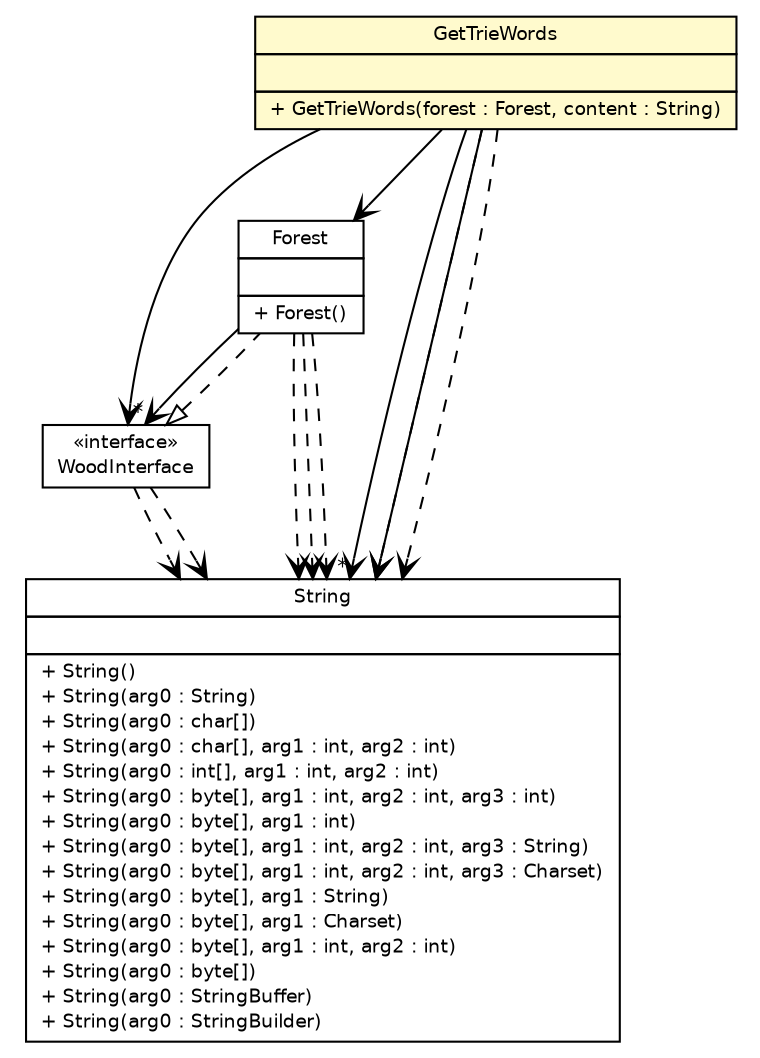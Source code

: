 #!/usr/local/bin/dot
#
# Class diagram 
# Generated by UmlGraph version 4.6 (http://www.spinellis.gr/sw/umlgraph)
#

digraph G {
	edge [fontname="Helvetica",fontsize=10,labelfontname="Helvetica",labelfontsize=10];
	node [fontname="Helvetica",fontsize=10,shape=plaintext];
	// org.soul.treeSplit.Forest
	c8185 [label=<<table border="0" cellborder="1" cellspacing="0" cellpadding="2" port="p" href="./Forest.html">
		<tr><td><table border="0" cellspacing="0" cellpadding="1">
			<tr><td> Forest </td></tr>
		</table></td></tr>
		<tr><td><table border="0" cellspacing="0" cellpadding="1">
			<tr><td align="left">  </td></tr>
		</table></td></tr>
		<tr><td><table border="0" cellspacing="0" cellpadding="1">
			<tr><td align="left"> + Forest() </td></tr>
		</table></td></tr>
		</table>>, fontname="Helvetica", fontcolor="black", fontsize=9.0];
	// org.soul.treeSplit.WoodInterface
	c8189 [label=<<table border="0" cellborder="1" cellspacing="0" cellpadding="2" port="p" href="./WoodInterface.html">
		<tr><td><table border="0" cellspacing="0" cellpadding="1">
			<tr><td> &laquo;interface&raquo; </td></tr>
			<tr><td> WoodInterface </td></tr>
		</table></td></tr>
		</table>>, fontname="Helvetica", fontcolor="black", fontsize=9.0];
	// org.soul.treeSplit.GetTrieWords
	c8191 [label=<<table border="0" cellborder="1" cellspacing="0" cellpadding="2" port="p" bgcolor="lemonChiffon" href="./GetTrieWords.html">
		<tr><td><table border="0" cellspacing="0" cellpadding="1">
			<tr><td> GetTrieWords </td></tr>
		</table></td></tr>
		<tr><td><table border="0" cellspacing="0" cellpadding="1">
			<tr><td align="left">  </td></tr>
		</table></td></tr>
		<tr><td><table border="0" cellspacing="0" cellpadding="1">
			<tr><td align="left"> + GetTrieWords(forest : Forest, content : String) </td></tr>
		</table></td></tr>
		</table>>, fontname="Helvetica", fontcolor="black", fontsize=9.0];
	//org.soul.treeSplit.Forest implements org.soul.treeSplit.WoodInterface
	c8189:p -> c8185:p [dir=back,arrowtail=empty,style=dashed];
	// org.soul.treeSplit.Forest NAVASSOC org.soul.treeSplit.WoodInterface
	c8185:p -> c8189:p [taillabel="", label="", headlabel="*", fontname="Helvetica", fontcolor="black", fontsize=10.0, color="black", arrowhead=open];
	// org.soul.treeSplit.GetTrieWords NAVASSOC org.soul.treeSplit.Forest
	c8191:p -> c8185:p [taillabel="", label="", headlabel="", fontname="Helvetica", fontcolor="black", fontsize=10.0, color="black", arrowhead=open];
	// org.soul.treeSplit.GetTrieWords NAVASSOC java.lang.String
	c8191:p -> c8213:p [taillabel="", label="", headlabel="", fontname="Helvetica", fontcolor="black", fontsize=10.0, color="black", arrowhead=open];
	// org.soul.treeSplit.GetTrieWords NAVASSOC java.lang.String
	c8191:p -> c8213:p [taillabel="", label="", headlabel="*", fontname="Helvetica", fontcolor="black", fontsize=10.0, color="black", arrowhead=open];
	// org.soul.treeSplit.GetTrieWords NAVASSOC org.soul.treeSplit.WoodInterface
	c8191:p -> c8189:p [taillabel="", label="", headlabel="", fontname="Helvetica", fontcolor="black", fontsize=10.0, color="black", arrowhead=open];
	// org.soul.treeSplit.Forest DEPEND java.lang.String
	c8185:p -> c8213:p [taillabel="", label="", headlabel="", fontname="Helvetica", fontcolor="black", fontsize=10.0, color="black", arrowhead=open, style=dashed];
	// org.soul.treeSplit.Forest DEPEND java.lang.String
	c8185:p -> c8213:p [taillabel="", label="", headlabel="", fontname="Helvetica", fontcolor="black", fontsize=10.0, color="black", arrowhead=open, style=dashed];
	// org.soul.treeSplit.Forest DEPEND java.lang.String
	c8185:p -> c8213:p [taillabel="", label="", headlabel="", fontname="Helvetica", fontcolor="black", fontsize=10.0, color="black", arrowhead=open, style=dashed];
	// org.soul.treeSplit.WoodInterface DEPEND java.lang.String
	c8189:p -> c8213:p [taillabel="", label="", headlabel="", fontname="Helvetica", fontcolor="black", fontsize=10.0, color="black", arrowhead=open, style=dashed];
	// org.soul.treeSplit.WoodInterface DEPEND java.lang.String
	c8189:p -> c8213:p [taillabel="", label="", headlabel="", fontname="Helvetica", fontcolor="black", fontsize=10.0, color="black", arrowhead=open, style=dashed];
	// org.soul.treeSplit.GetTrieWords DEPEND java.lang.String
	c8191:p -> c8213:p [taillabel="", label="", headlabel="", fontname="Helvetica", fontcolor="black", fontsize=10.0, color="black", arrowhead=open, style=dashed];
	// org.soul.treeSplit.GetTrieWords DEPEND java.lang.String
	c8191:p -> c8213:p [taillabel="", label="", headlabel="", fontname="Helvetica", fontcolor="black", fontsize=10.0, color="black", arrowhead=open, style=dashed];
	// java.lang.String
	c8213 [label=<<table border="0" cellborder="1" cellspacing="0" cellpadding="2" port="p" href="http://java.sun.com/j2se/1.4.2/docs/api/java/lang/String.html">
		<tr><td><table border="0" cellspacing="0" cellpadding="1">
			<tr><td> String </td></tr>
		</table></td></tr>
		<tr><td><table border="0" cellspacing="0" cellpadding="1">
			<tr><td align="left">  </td></tr>
		</table></td></tr>
		<tr><td><table border="0" cellspacing="0" cellpadding="1">
			<tr><td align="left"> + String() </td></tr>
			<tr><td align="left"> + String(arg0 : String) </td></tr>
			<tr><td align="left"> + String(arg0 : char[]) </td></tr>
			<tr><td align="left"> + String(arg0 : char[], arg1 : int, arg2 : int) </td></tr>
			<tr><td align="left"> + String(arg0 : int[], arg1 : int, arg2 : int) </td></tr>
			<tr><td align="left"> + String(arg0 : byte[], arg1 : int, arg2 : int, arg3 : int) </td></tr>
			<tr><td align="left"> + String(arg0 : byte[], arg1 : int) </td></tr>
			<tr><td align="left"> + String(arg0 : byte[], arg1 : int, arg2 : int, arg3 : String) </td></tr>
			<tr><td align="left"> + String(arg0 : byte[], arg1 : int, arg2 : int, arg3 : Charset) </td></tr>
			<tr><td align="left"> + String(arg0 : byte[], arg1 : String) </td></tr>
			<tr><td align="left"> + String(arg0 : byte[], arg1 : Charset) </td></tr>
			<tr><td align="left"> + String(arg0 : byte[], arg1 : int, arg2 : int) </td></tr>
			<tr><td align="left"> + String(arg0 : byte[]) </td></tr>
			<tr><td align="left"> + String(arg0 : StringBuffer) </td></tr>
			<tr><td align="left"> + String(arg0 : StringBuilder) </td></tr>
		</table></td></tr>
		</table>>, fontname="Helvetica", fontcolor="black", fontsize=9.0];
}

